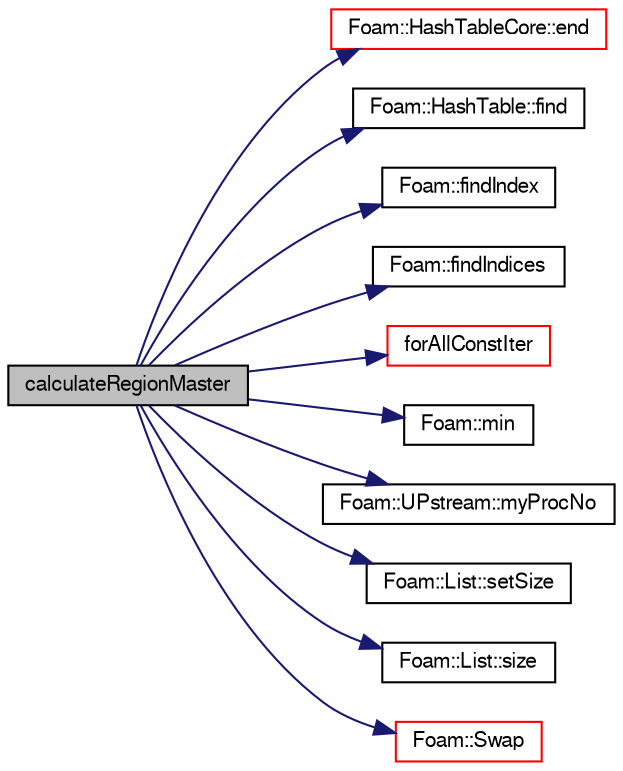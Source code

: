 digraph "calculateRegionMaster"
{
  bgcolor="transparent";
  edge [fontname="FreeSans",fontsize="10",labelfontname="FreeSans",labelfontsize="10"];
  node [fontname="FreeSans",fontsize="10",shape=record];
  rankdir="LR";
  Node1749 [label="calculateRegionMaster",height=0.2,width=0.4,color="black", fillcolor="grey75", style="filled", fontcolor="black"];
  Node1749 -> Node1750 [color="midnightblue",fontsize="10",style="solid",fontname="FreeSans"];
  Node1750 [label="Foam::HashTableCore::end",height=0.2,width=0.4,color="red",URL="$a25706.html#a540580a296c0ff351686ceb4f27b6fe6",tooltip="iteratorEnd set to beyond the end of any HashTable "];
  Node1749 -> Node1758 [color="midnightblue",fontsize="10",style="solid",fontname="FreeSans"];
  Node1758 [label="Foam::HashTable::find",height=0.2,width=0.4,color="black",URL="$a25702.html#a76b2c74ebd9f33fa9f76261b027ffc11",tooltip="Find and return an iterator set at the hashedEntry. "];
  Node1749 -> Node1759 [color="midnightblue",fontsize="10",style="solid",fontname="FreeSans"];
  Node1759 [label="Foam::findIndex",height=0.2,width=0.4,color="black",URL="$a21124.html#ac16695f83f370df159eed19f92d095fb",tooltip="Find first occurence of given element and return index,. "];
  Node1749 -> Node1760 [color="midnightblue",fontsize="10",style="solid",fontname="FreeSans"];
  Node1760 [label="Foam::findIndices",height=0.2,width=0.4,color="black",URL="$a21124.html#a397299eb3cd05ecb81797e7109e2f0b9",tooltip="Find all occurences of given element. Linear search. "];
  Node1749 -> Node1761 [color="midnightblue",fontsize="10",style="solid",fontname="FreeSans"];
  Node1761 [label="forAllConstIter",height=0.2,width=0.4,color="red",URL="$a38141.html#ae21e2836509b0fa7f7cedf6493b11b09"];
  Node1749 -> Node2043 [color="midnightblue",fontsize="10",style="solid",fontname="FreeSans"];
  Node2043 [label="Foam::min",height=0.2,width=0.4,color="black",URL="$a21124.html#a253e112ad2d56d96230ff39ea7f442dc"];
  Node1749 -> Node1970 [color="midnightblue",fontsize="10",style="solid",fontname="FreeSans"];
  Node1970 [label="Foam::UPstream::myProcNo",height=0.2,width=0.4,color="black",URL="$a26270.html#afc74d89573de32a3032c916f8cdd1733",tooltip="Number of this process (starting from masterNo() = 0) "];
  Node1749 -> Node1820 [color="midnightblue",fontsize="10",style="solid",fontname="FreeSans"];
  Node1820 [label="Foam::List::setSize",height=0.2,width=0.4,color="black",URL="$a25694.html#aedb985ffeaf1bdbfeccc2a8730405703",tooltip="Reset size of List. "];
  Node1749 -> Node1857 [color="midnightblue",fontsize="10",style="solid",fontname="FreeSans"];
  Node1857 [label="Foam::List::size",height=0.2,width=0.4,color="black",URL="$a25694.html#a8a5f6fa29bd4b500caf186f60245b384",tooltip="Override size to be inconsistent with allocated storage. "];
  Node1749 -> Node2058 [color="midnightblue",fontsize="10",style="solid",fontname="FreeSans"];
  Node2058 [label="Foam::Swap",height=0.2,width=0.4,color="red",URL="$a21124.html#ac6e6a40a7bda559df02d5ab6cc6f7e00"];
}
